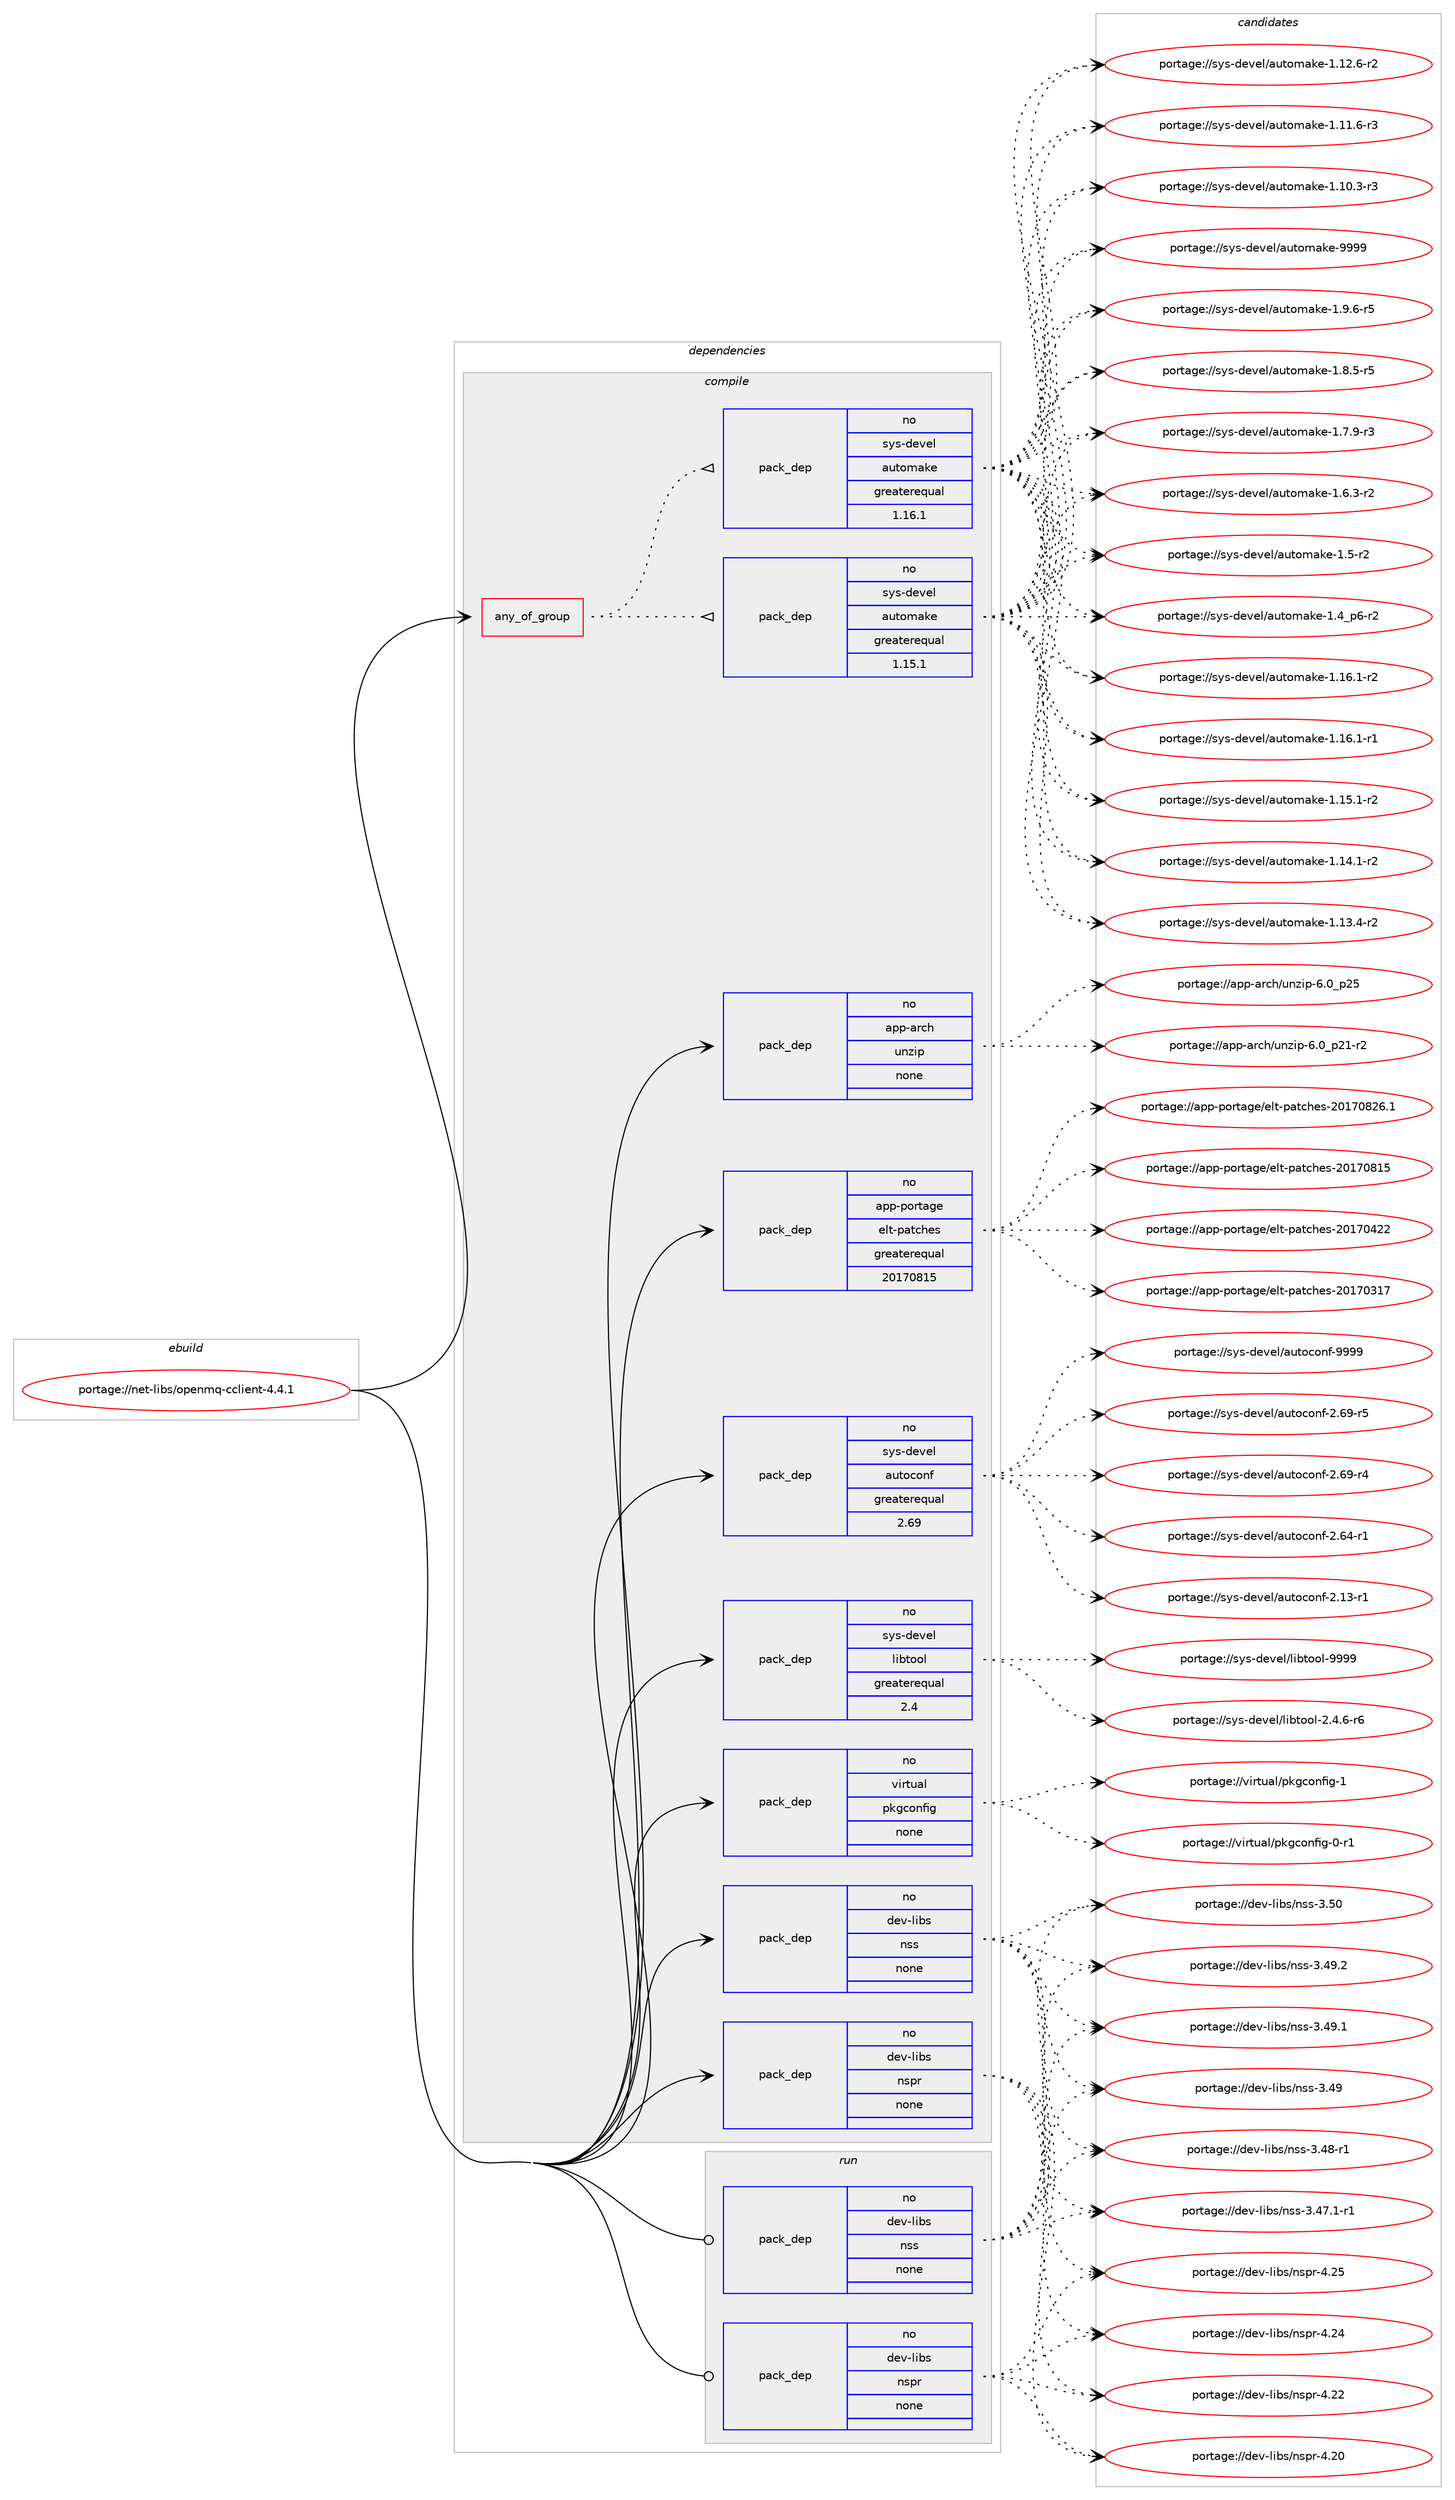 digraph prolog {

# *************
# Graph options
# *************

newrank=true;
concentrate=true;
compound=true;
graph [rankdir=LR,fontname=Helvetica,fontsize=10,ranksep=1.5];#, ranksep=2.5, nodesep=0.2];
edge  [arrowhead=vee];
node  [fontname=Helvetica,fontsize=10];

# **********
# The ebuild
# **********

subgraph cluster_leftcol {
color=gray;
rank=same;
label=<<i>ebuild</i>>;
id [label="portage://net-libs/openmq-cclient-4.4.1", color=red, width=4, href="../net-libs/openmq-cclient-4.4.1.svg"];
}

# ****************
# The dependencies
# ****************

subgraph cluster_midcol {
color=gray;
label=<<i>dependencies</i>>;
subgraph cluster_compile {
fillcolor="#eeeeee";
style=filled;
label=<<i>compile</i>>;
subgraph any2068 {
dependency132089 [label=<<TABLE BORDER="0" CELLBORDER="1" CELLSPACING="0" CELLPADDING="4"><TR><TD CELLPADDING="10">any_of_group</TD></TR></TABLE>>, shape=none, color=red];subgraph pack101771 {
dependency132090 [label=<<TABLE BORDER="0" CELLBORDER="1" CELLSPACING="0" CELLPADDING="4" WIDTH="220"><TR><TD ROWSPAN="6" CELLPADDING="30">pack_dep</TD></TR><TR><TD WIDTH="110">no</TD></TR><TR><TD>sys-devel</TD></TR><TR><TD>automake</TD></TR><TR><TD>greaterequal</TD></TR><TR><TD>1.16.1</TD></TR></TABLE>>, shape=none, color=blue];
}
dependency132089:e -> dependency132090:w [weight=20,style="dotted",arrowhead="oinv"];
subgraph pack101772 {
dependency132091 [label=<<TABLE BORDER="0" CELLBORDER="1" CELLSPACING="0" CELLPADDING="4" WIDTH="220"><TR><TD ROWSPAN="6" CELLPADDING="30">pack_dep</TD></TR><TR><TD WIDTH="110">no</TD></TR><TR><TD>sys-devel</TD></TR><TR><TD>automake</TD></TR><TR><TD>greaterequal</TD></TR><TR><TD>1.15.1</TD></TR></TABLE>>, shape=none, color=blue];
}
dependency132089:e -> dependency132091:w [weight=20,style="dotted",arrowhead="oinv"];
}
id:e -> dependency132089:w [weight=20,style="solid",arrowhead="vee"];
subgraph pack101773 {
dependency132092 [label=<<TABLE BORDER="0" CELLBORDER="1" CELLSPACING="0" CELLPADDING="4" WIDTH="220"><TR><TD ROWSPAN="6" CELLPADDING="30">pack_dep</TD></TR><TR><TD WIDTH="110">no</TD></TR><TR><TD>app-arch</TD></TR><TR><TD>unzip</TD></TR><TR><TD>none</TD></TR><TR><TD></TD></TR></TABLE>>, shape=none, color=blue];
}
id:e -> dependency132092:w [weight=20,style="solid",arrowhead="vee"];
subgraph pack101774 {
dependency132093 [label=<<TABLE BORDER="0" CELLBORDER="1" CELLSPACING="0" CELLPADDING="4" WIDTH="220"><TR><TD ROWSPAN="6" CELLPADDING="30">pack_dep</TD></TR><TR><TD WIDTH="110">no</TD></TR><TR><TD>app-portage</TD></TR><TR><TD>elt-patches</TD></TR><TR><TD>greaterequal</TD></TR><TR><TD>20170815</TD></TR></TABLE>>, shape=none, color=blue];
}
id:e -> dependency132093:w [weight=20,style="solid",arrowhead="vee"];
subgraph pack101775 {
dependency132094 [label=<<TABLE BORDER="0" CELLBORDER="1" CELLSPACING="0" CELLPADDING="4" WIDTH="220"><TR><TD ROWSPAN="6" CELLPADDING="30">pack_dep</TD></TR><TR><TD WIDTH="110">no</TD></TR><TR><TD>dev-libs</TD></TR><TR><TD>nspr</TD></TR><TR><TD>none</TD></TR><TR><TD></TD></TR></TABLE>>, shape=none, color=blue];
}
id:e -> dependency132094:w [weight=20,style="solid",arrowhead="vee"];
subgraph pack101776 {
dependency132095 [label=<<TABLE BORDER="0" CELLBORDER="1" CELLSPACING="0" CELLPADDING="4" WIDTH="220"><TR><TD ROWSPAN="6" CELLPADDING="30">pack_dep</TD></TR><TR><TD WIDTH="110">no</TD></TR><TR><TD>dev-libs</TD></TR><TR><TD>nss</TD></TR><TR><TD>none</TD></TR><TR><TD></TD></TR></TABLE>>, shape=none, color=blue];
}
id:e -> dependency132095:w [weight=20,style="solid",arrowhead="vee"];
subgraph pack101777 {
dependency132096 [label=<<TABLE BORDER="0" CELLBORDER="1" CELLSPACING="0" CELLPADDING="4" WIDTH="220"><TR><TD ROWSPAN="6" CELLPADDING="30">pack_dep</TD></TR><TR><TD WIDTH="110">no</TD></TR><TR><TD>sys-devel</TD></TR><TR><TD>autoconf</TD></TR><TR><TD>greaterequal</TD></TR><TR><TD>2.69</TD></TR></TABLE>>, shape=none, color=blue];
}
id:e -> dependency132096:w [weight=20,style="solid",arrowhead="vee"];
subgraph pack101778 {
dependency132097 [label=<<TABLE BORDER="0" CELLBORDER="1" CELLSPACING="0" CELLPADDING="4" WIDTH="220"><TR><TD ROWSPAN="6" CELLPADDING="30">pack_dep</TD></TR><TR><TD WIDTH="110">no</TD></TR><TR><TD>sys-devel</TD></TR><TR><TD>libtool</TD></TR><TR><TD>greaterequal</TD></TR><TR><TD>2.4</TD></TR></TABLE>>, shape=none, color=blue];
}
id:e -> dependency132097:w [weight=20,style="solid",arrowhead="vee"];
subgraph pack101779 {
dependency132098 [label=<<TABLE BORDER="0" CELLBORDER="1" CELLSPACING="0" CELLPADDING="4" WIDTH="220"><TR><TD ROWSPAN="6" CELLPADDING="30">pack_dep</TD></TR><TR><TD WIDTH="110">no</TD></TR><TR><TD>virtual</TD></TR><TR><TD>pkgconfig</TD></TR><TR><TD>none</TD></TR><TR><TD></TD></TR></TABLE>>, shape=none, color=blue];
}
id:e -> dependency132098:w [weight=20,style="solid",arrowhead="vee"];
}
subgraph cluster_compileandrun {
fillcolor="#eeeeee";
style=filled;
label=<<i>compile and run</i>>;
}
subgraph cluster_run {
fillcolor="#eeeeee";
style=filled;
label=<<i>run</i>>;
subgraph pack101780 {
dependency132099 [label=<<TABLE BORDER="0" CELLBORDER="1" CELLSPACING="0" CELLPADDING="4" WIDTH="220"><TR><TD ROWSPAN="6" CELLPADDING="30">pack_dep</TD></TR><TR><TD WIDTH="110">no</TD></TR><TR><TD>dev-libs</TD></TR><TR><TD>nspr</TD></TR><TR><TD>none</TD></TR><TR><TD></TD></TR></TABLE>>, shape=none, color=blue];
}
id:e -> dependency132099:w [weight=20,style="solid",arrowhead="odot"];
subgraph pack101781 {
dependency132100 [label=<<TABLE BORDER="0" CELLBORDER="1" CELLSPACING="0" CELLPADDING="4" WIDTH="220"><TR><TD ROWSPAN="6" CELLPADDING="30">pack_dep</TD></TR><TR><TD WIDTH="110">no</TD></TR><TR><TD>dev-libs</TD></TR><TR><TD>nss</TD></TR><TR><TD>none</TD></TR><TR><TD></TD></TR></TABLE>>, shape=none, color=blue];
}
id:e -> dependency132100:w [weight=20,style="solid",arrowhead="odot"];
}
}

# **************
# The candidates
# **************

subgraph cluster_choices {
rank=same;
color=gray;
label=<<i>candidates</i>>;

subgraph choice101771 {
color=black;
nodesep=1;
choice115121115451001011181011084797117116111109971071014557575757 [label="portage://sys-devel/automake-9999", color=red, width=4,href="../sys-devel/automake-9999.svg"];
choice115121115451001011181011084797117116111109971071014549465746544511453 [label="portage://sys-devel/automake-1.9.6-r5", color=red, width=4,href="../sys-devel/automake-1.9.6-r5.svg"];
choice115121115451001011181011084797117116111109971071014549465646534511453 [label="portage://sys-devel/automake-1.8.5-r5", color=red, width=4,href="../sys-devel/automake-1.8.5-r5.svg"];
choice115121115451001011181011084797117116111109971071014549465546574511451 [label="portage://sys-devel/automake-1.7.9-r3", color=red, width=4,href="../sys-devel/automake-1.7.9-r3.svg"];
choice115121115451001011181011084797117116111109971071014549465446514511450 [label="portage://sys-devel/automake-1.6.3-r2", color=red, width=4,href="../sys-devel/automake-1.6.3-r2.svg"];
choice11512111545100101118101108479711711611110997107101454946534511450 [label="portage://sys-devel/automake-1.5-r2", color=red, width=4,href="../sys-devel/automake-1.5-r2.svg"];
choice115121115451001011181011084797117116111109971071014549465295112544511450 [label="portage://sys-devel/automake-1.4_p6-r2", color=red, width=4,href="../sys-devel/automake-1.4_p6-r2.svg"];
choice11512111545100101118101108479711711611110997107101454946495446494511450 [label="portage://sys-devel/automake-1.16.1-r2", color=red, width=4,href="../sys-devel/automake-1.16.1-r2.svg"];
choice11512111545100101118101108479711711611110997107101454946495446494511449 [label="portage://sys-devel/automake-1.16.1-r1", color=red, width=4,href="../sys-devel/automake-1.16.1-r1.svg"];
choice11512111545100101118101108479711711611110997107101454946495346494511450 [label="portage://sys-devel/automake-1.15.1-r2", color=red, width=4,href="../sys-devel/automake-1.15.1-r2.svg"];
choice11512111545100101118101108479711711611110997107101454946495246494511450 [label="portage://sys-devel/automake-1.14.1-r2", color=red, width=4,href="../sys-devel/automake-1.14.1-r2.svg"];
choice11512111545100101118101108479711711611110997107101454946495146524511450 [label="portage://sys-devel/automake-1.13.4-r2", color=red, width=4,href="../sys-devel/automake-1.13.4-r2.svg"];
choice11512111545100101118101108479711711611110997107101454946495046544511450 [label="portage://sys-devel/automake-1.12.6-r2", color=red, width=4,href="../sys-devel/automake-1.12.6-r2.svg"];
choice11512111545100101118101108479711711611110997107101454946494946544511451 [label="portage://sys-devel/automake-1.11.6-r3", color=red, width=4,href="../sys-devel/automake-1.11.6-r3.svg"];
choice11512111545100101118101108479711711611110997107101454946494846514511451 [label="portage://sys-devel/automake-1.10.3-r3", color=red, width=4,href="../sys-devel/automake-1.10.3-r3.svg"];
dependency132090:e -> choice115121115451001011181011084797117116111109971071014557575757:w [style=dotted,weight="100"];
dependency132090:e -> choice115121115451001011181011084797117116111109971071014549465746544511453:w [style=dotted,weight="100"];
dependency132090:e -> choice115121115451001011181011084797117116111109971071014549465646534511453:w [style=dotted,weight="100"];
dependency132090:e -> choice115121115451001011181011084797117116111109971071014549465546574511451:w [style=dotted,weight="100"];
dependency132090:e -> choice115121115451001011181011084797117116111109971071014549465446514511450:w [style=dotted,weight="100"];
dependency132090:e -> choice11512111545100101118101108479711711611110997107101454946534511450:w [style=dotted,weight="100"];
dependency132090:e -> choice115121115451001011181011084797117116111109971071014549465295112544511450:w [style=dotted,weight="100"];
dependency132090:e -> choice11512111545100101118101108479711711611110997107101454946495446494511450:w [style=dotted,weight="100"];
dependency132090:e -> choice11512111545100101118101108479711711611110997107101454946495446494511449:w [style=dotted,weight="100"];
dependency132090:e -> choice11512111545100101118101108479711711611110997107101454946495346494511450:w [style=dotted,weight="100"];
dependency132090:e -> choice11512111545100101118101108479711711611110997107101454946495246494511450:w [style=dotted,weight="100"];
dependency132090:e -> choice11512111545100101118101108479711711611110997107101454946495146524511450:w [style=dotted,weight="100"];
dependency132090:e -> choice11512111545100101118101108479711711611110997107101454946495046544511450:w [style=dotted,weight="100"];
dependency132090:e -> choice11512111545100101118101108479711711611110997107101454946494946544511451:w [style=dotted,weight="100"];
dependency132090:e -> choice11512111545100101118101108479711711611110997107101454946494846514511451:w [style=dotted,weight="100"];
}
subgraph choice101772 {
color=black;
nodesep=1;
choice115121115451001011181011084797117116111109971071014557575757 [label="portage://sys-devel/automake-9999", color=red, width=4,href="../sys-devel/automake-9999.svg"];
choice115121115451001011181011084797117116111109971071014549465746544511453 [label="portage://sys-devel/automake-1.9.6-r5", color=red, width=4,href="../sys-devel/automake-1.9.6-r5.svg"];
choice115121115451001011181011084797117116111109971071014549465646534511453 [label="portage://sys-devel/automake-1.8.5-r5", color=red, width=4,href="../sys-devel/automake-1.8.5-r5.svg"];
choice115121115451001011181011084797117116111109971071014549465546574511451 [label="portage://sys-devel/automake-1.7.9-r3", color=red, width=4,href="../sys-devel/automake-1.7.9-r3.svg"];
choice115121115451001011181011084797117116111109971071014549465446514511450 [label="portage://sys-devel/automake-1.6.3-r2", color=red, width=4,href="../sys-devel/automake-1.6.3-r2.svg"];
choice11512111545100101118101108479711711611110997107101454946534511450 [label="portage://sys-devel/automake-1.5-r2", color=red, width=4,href="../sys-devel/automake-1.5-r2.svg"];
choice115121115451001011181011084797117116111109971071014549465295112544511450 [label="portage://sys-devel/automake-1.4_p6-r2", color=red, width=4,href="../sys-devel/automake-1.4_p6-r2.svg"];
choice11512111545100101118101108479711711611110997107101454946495446494511450 [label="portage://sys-devel/automake-1.16.1-r2", color=red, width=4,href="../sys-devel/automake-1.16.1-r2.svg"];
choice11512111545100101118101108479711711611110997107101454946495446494511449 [label="portage://sys-devel/automake-1.16.1-r1", color=red, width=4,href="../sys-devel/automake-1.16.1-r1.svg"];
choice11512111545100101118101108479711711611110997107101454946495346494511450 [label="portage://sys-devel/automake-1.15.1-r2", color=red, width=4,href="../sys-devel/automake-1.15.1-r2.svg"];
choice11512111545100101118101108479711711611110997107101454946495246494511450 [label="portage://sys-devel/automake-1.14.1-r2", color=red, width=4,href="../sys-devel/automake-1.14.1-r2.svg"];
choice11512111545100101118101108479711711611110997107101454946495146524511450 [label="portage://sys-devel/automake-1.13.4-r2", color=red, width=4,href="../sys-devel/automake-1.13.4-r2.svg"];
choice11512111545100101118101108479711711611110997107101454946495046544511450 [label="portage://sys-devel/automake-1.12.6-r2", color=red, width=4,href="../sys-devel/automake-1.12.6-r2.svg"];
choice11512111545100101118101108479711711611110997107101454946494946544511451 [label="portage://sys-devel/automake-1.11.6-r3", color=red, width=4,href="../sys-devel/automake-1.11.6-r3.svg"];
choice11512111545100101118101108479711711611110997107101454946494846514511451 [label="portage://sys-devel/automake-1.10.3-r3", color=red, width=4,href="../sys-devel/automake-1.10.3-r3.svg"];
dependency132091:e -> choice115121115451001011181011084797117116111109971071014557575757:w [style=dotted,weight="100"];
dependency132091:e -> choice115121115451001011181011084797117116111109971071014549465746544511453:w [style=dotted,weight="100"];
dependency132091:e -> choice115121115451001011181011084797117116111109971071014549465646534511453:w [style=dotted,weight="100"];
dependency132091:e -> choice115121115451001011181011084797117116111109971071014549465546574511451:w [style=dotted,weight="100"];
dependency132091:e -> choice115121115451001011181011084797117116111109971071014549465446514511450:w [style=dotted,weight="100"];
dependency132091:e -> choice11512111545100101118101108479711711611110997107101454946534511450:w [style=dotted,weight="100"];
dependency132091:e -> choice115121115451001011181011084797117116111109971071014549465295112544511450:w [style=dotted,weight="100"];
dependency132091:e -> choice11512111545100101118101108479711711611110997107101454946495446494511450:w [style=dotted,weight="100"];
dependency132091:e -> choice11512111545100101118101108479711711611110997107101454946495446494511449:w [style=dotted,weight="100"];
dependency132091:e -> choice11512111545100101118101108479711711611110997107101454946495346494511450:w [style=dotted,weight="100"];
dependency132091:e -> choice11512111545100101118101108479711711611110997107101454946495246494511450:w [style=dotted,weight="100"];
dependency132091:e -> choice11512111545100101118101108479711711611110997107101454946495146524511450:w [style=dotted,weight="100"];
dependency132091:e -> choice11512111545100101118101108479711711611110997107101454946495046544511450:w [style=dotted,weight="100"];
dependency132091:e -> choice11512111545100101118101108479711711611110997107101454946494946544511451:w [style=dotted,weight="100"];
dependency132091:e -> choice11512111545100101118101108479711711611110997107101454946494846514511451:w [style=dotted,weight="100"];
}
subgraph choice101773 {
color=black;
nodesep=1;
choice971121124597114991044711711012210511245544648951125053 [label="portage://app-arch/unzip-6.0_p25", color=red, width=4,href="../app-arch/unzip-6.0_p25.svg"];
choice9711211245971149910447117110122105112455446489511250494511450 [label="portage://app-arch/unzip-6.0_p21-r2", color=red, width=4,href="../app-arch/unzip-6.0_p21-r2.svg"];
dependency132092:e -> choice971121124597114991044711711012210511245544648951125053:w [style=dotted,weight="100"];
dependency132092:e -> choice9711211245971149910447117110122105112455446489511250494511450:w [style=dotted,weight="100"];
}
subgraph choice101774 {
color=black;
nodesep=1;
choice971121124511211111411697103101471011081164511297116991041011154550484955485650544649 [label="portage://app-portage/elt-patches-20170826.1", color=red, width=4,href="../app-portage/elt-patches-20170826.1.svg"];
choice97112112451121111141169710310147101108116451129711699104101115455048495548564953 [label="portage://app-portage/elt-patches-20170815", color=red, width=4,href="../app-portage/elt-patches-20170815.svg"];
choice97112112451121111141169710310147101108116451129711699104101115455048495548525050 [label="portage://app-portage/elt-patches-20170422", color=red, width=4,href="../app-portage/elt-patches-20170422.svg"];
choice97112112451121111141169710310147101108116451129711699104101115455048495548514955 [label="portage://app-portage/elt-patches-20170317", color=red, width=4,href="../app-portage/elt-patches-20170317.svg"];
dependency132093:e -> choice971121124511211111411697103101471011081164511297116991041011154550484955485650544649:w [style=dotted,weight="100"];
dependency132093:e -> choice97112112451121111141169710310147101108116451129711699104101115455048495548564953:w [style=dotted,weight="100"];
dependency132093:e -> choice97112112451121111141169710310147101108116451129711699104101115455048495548525050:w [style=dotted,weight="100"];
dependency132093:e -> choice97112112451121111141169710310147101108116451129711699104101115455048495548514955:w [style=dotted,weight="100"];
}
subgraph choice101775 {
color=black;
nodesep=1;
choice1001011184510810598115471101151121144552465053 [label="portage://dev-libs/nspr-4.25", color=red, width=4,href="../dev-libs/nspr-4.25.svg"];
choice1001011184510810598115471101151121144552465052 [label="portage://dev-libs/nspr-4.24", color=red, width=4,href="../dev-libs/nspr-4.24.svg"];
choice1001011184510810598115471101151121144552465050 [label="portage://dev-libs/nspr-4.22", color=red, width=4,href="../dev-libs/nspr-4.22.svg"];
choice1001011184510810598115471101151121144552465048 [label="portage://dev-libs/nspr-4.20", color=red, width=4,href="../dev-libs/nspr-4.20.svg"];
dependency132094:e -> choice1001011184510810598115471101151121144552465053:w [style=dotted,weight="100"];
dependency132094:e -> choice1001011184510810598115471101151121144552465052:w [style=dotted,weight="100"];
dependency132094:e -> choice1001011184510810598115471101151121144552465050:w [style=dotted,weight="100"];
dependency132094:e -> choice1001011184510810598115471101151121144552465048:w [style=dotted,weight="100"];
}
subgraph choice101776 {
color=black;
nodesep=1;
choice1001011184510810598115471101151154551465348 [label="portage://dev-libs/nss-3.50", color=red, width=4,href="../dev-libs/nss-3.50.svg"];
choice10010111845108105981154711011511545514652574650 [label="portage://dev-libs/nss-3.49.2", color=red, width=4,href="../dev-libs/nss-3.49.2.svg"];
choice10010111845108105981154711011511545514652574649 [label="portage://dev-libs/nss-3.49.1", color=red, width=4,href="../dev-libs/nss-3.49.1.svg"];
choice1001011184510810598115471101151154551465257 [label="portage://dev-libs/nss-3.49", color=red, width=4,href="../dev-libs/nss-3.49.svg"];
choice10010111845108105981154711011511545514652564511449 [label="portage://dev-libs/nss-3.48-r1", color=red, width=4,href="../dev-libs/nss-3.48-r1.svg"];
choice100101118451081059811547110115115455146525546494511449 [label="portage://dev-libs/nss-3.47.1-r1", color=red, width=4,href="../dev-libs/nss-3.47.1-r1.svg"];
dependency132095:e -> choice1001011184510810598115471101151154551465348:w [style=dotted,weight="100"];
dependency132095:e -> choice10010111845108105981154711011511545514652574650:w [style=dotted,weight="100"];
dependency132095:e -> choice10010111845108105981154711011511545514652574649:w [style=dotted,weight="100"];
dependency132095:e -> choice1001011184510810598115471101151154551465257:w [style=dotted,weight="100"];
dependency132095:e -> choice10010111845108105981154711011511545514652564511449:w [style=dotted,weight="100"];
dependency132095:e -> choice100101118451081059811547110115115455146525546494511449:w [style=dotted,weight="100"];
}
subgraph choice101777 {
color=black;
nodesep=1;
choice115121115451001011181011084797117116111991111101024557575757 [label="portage://sys-devel/autoconf-9999", color=red, width=4,href="../sys-devel/autoconf-9999.svg"];
choice1151211154510010111810110847971171161119911111010245504654574511453 [label="portage://sys-devel/autoconf-2.69-r5", color=red, width=4,href="../sys-devel/autoconf-2.69-r5.svg"];
choice1151211154510010111810110847971171161119911111010245504654574511452 [label="portage://sys-devel/autoconf-2.69-r4", color=red, width=4,href="../sys-devel/autoconf-2.69-r4.svg"];
choice1151211154510010111810110847971171161119911111010245504654524511449 [label="portage://sys-devel/autoconf-2.64-r1", color=red, width=4,href="../sys-devel/autoconf-2.64-r1.svg"];
choice1151211154510010111810110847971171161119911111010245504649514511449 [label="portage://sys-devel/autoconf-2.13-r1", color=red, width=4,href="../sys-devel/autoconf-2.13-r1.svg"];
dependency132096:e -> choice115121115451001011181011084797117116111991111101024557575757:w [style=dotted,weight="100"];
dependency132096:e -> choice1151211154510010111810110847971171161119911111010245504654574511453:w [style=dotted,weight="100"];
dependency132096:e -> choice1151211154510010111810110847971171161119911111010245504654574511452:w [style=dotted,weight="100"];
dependency132096:e -> choice1151211154510010111810110847971171161119911111010245504654524511449:w [style=dotted,weight="100"];
dependency132096:e -> choice1151211154510010111810110847971171161119911111010245504649514511449:w [style=dotted,weight="100"];
}
subgraph choice101778 {
color=black;
nodesep=1;
choice1151211154510010111810110847108105981161111111084557575757 [label="portage://sys-devel/libtool-9999", color=red, width=4,href="../sys-devel/libtool-9999.svg"];
choice1151211154510010111810110847108105981161111111084550465246544511454 [label="portage://sys-devel/libtool-2.4.6-r6", color=red, width=4,href="../sys-devel/libtool-2.4.6-r6.svg"];
dependency132097:e -> choice1151211154510010111810110847108105981161111111084557575757:w [style=dotted,weight="100"];
dependency132097:e -> choice1151211154510010111810110847108105981161111111084550465246544511454:w [style=dotted,weight="100"];
}
subgraph choice101779 {
color=black;
nodesep=1;
choice1181051141161179710847112107103991111101021051034549 [label="portage://virtual/pkgconfig-1", color=red, width=4,href="../virtual/pkgconfig-1.svg"];
choice11810511411611797108471121071039911111010210510345484511449 [label="portage://virtual/pkgconfig-0-r1", color=red, width=4,href="../virtual/pkgconfig-0-r1.svg"];
dependency132098:e -> choice1181051141161179710847112107103991111101021051034549:w [style=dotted,weight="100"];
dependency132098:e -> choice11810511411611797108471121071039911111010210510345484511449:w [style=dotted,weight="100"];
}
subgraph choice101780 {
color=black;
nodesep=1;
choice1001011184510810598115471101151121144552465053 [label="portage://dev-libs/nspr-4.25", color=red, width=4,href="../dev-libs/nspr-4.25.svg"];
choice1001011184510810598115471101151121144552465052 [label="portage://dev-libs/nspr-4.24", color=red, width=4,href="../dev-libs/nspr-4.24.svg"];
choice1001011184510810598115471101151121144552465050 [label="portage://dev-libs/nspr-4.22", color=red, width=4,href="../dev-libs/nspr-4.22.svg"];
choice1001011184510810598115471101151121144552465048 [label="portage://dev-libs/nspr-4.20", color=red, width=4,href="../dev-libs/nspr-4.20.svg"];
dependency132099:e -> choice1001011184510810598115471101151121144552465053:w [style=dotted,weight="100"];
dependency132099:e -> choice1001011184510810598115471101151121144552465052:w [style=dotted,weight="100"];
dependency132099:e -> choice1001011184510810598115471101151121144552465050:w [style=dotted,weight="100"];
dependency132099:e -> choice1001011184510810598115471101151121144552465048:w [style=dotted,weight="100"];
}
subgraph choice101781 {
color=black;
nodesep=1;
choice1001011184510810598115471101151154551465348 [label="portage://dev-libs/nss-3.50", color=red, width=4,href="../dev-libs/nss-3.50.svg"];
choice10010111845108105981154711011511545514652574650 [label="portage://dev-libs/nss-3.49.2", color=red, width=4,href="../dev-libs/nss-3.49.2.svg"];
choice10010111845108105981154711011511545514652574649 [label="portage://dev-libs/nss-3.49.1", color=red, width=4,href="../dev-libs/nss-3.49.1.svg"];
choice1001011184510810598115471101151154551465257 [label="portage://dev-libs/nss-3.49", color=red, width=4,href="../dev-libs/nss-3.49.svg"];
choice10010111845108105981154711011511545514652564511449 [label="portage://dev-libs/nss-3.48-r1", color=red, width=4,href="../dev-libs/nss-3.48-r1.svg"];
choice100101118451081059811547110115115455146525546494511449 [label="portage://dev-libs/nss-3.47.1-r1", color=red, width=4,href="../dev-libs/nss-3.47.1-r1.svg"];
dependency132100:e -> choice1001011184510810598115471101151154551465348:w [style=dotted,weight="100"];
dependency132100:e -> choice10010111845108105981154711011511545514652574650:w [style=dotted,weight="100"];
dependency132100:e -> choice10010111845108105981154711011511545514652574649:w [style=dotted,weight="100"];
dependency132100:e -> choice1001011184510810598115471101151154551465257:w [style=dotted,weight="100"];
dependency132100:e -> choice10010111845108105981154711011511545514652564511449:w [style=dotted,weight="100"];
dependency132100:e -> choice100101118451081059811547110115115455146525546494511449:w [style=dotted,weight="100"];
}
}

}
